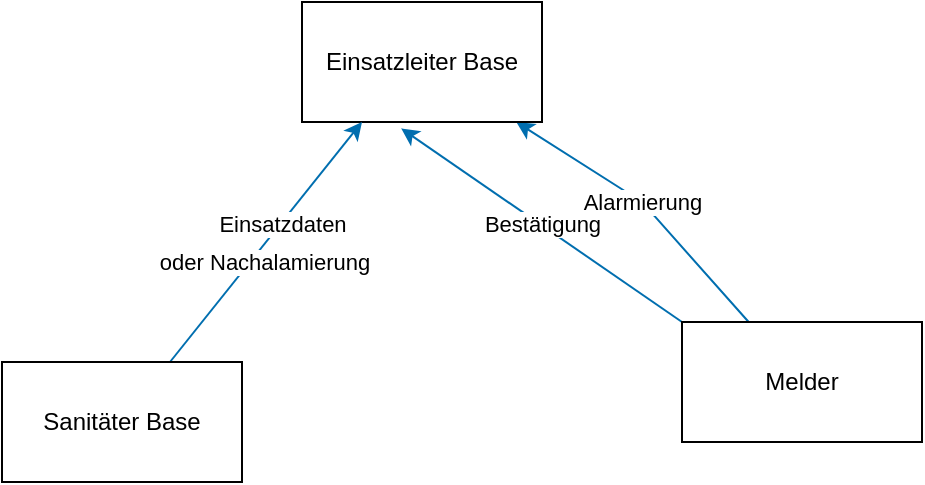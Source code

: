 <mxfile>
    <diagram id="ApUQxEEITxbKhSwNzZ4R" name="Page-1">
        <mxGraphModel dx="477" dy="268" grid="1" gridSize="10" guides="1" tooltips="1" connect="1" arrows="1" fold="1" page="1" pageScale="1" pageWidth="850" pageHeight="1100" math="0" shadow="0">
            <root>
                <mxCell id="0"/>
                <mxCell id="1" parent="0"/>
                <mxCell id="7" value="Alarmierung" style="edgeStyle=none;html=1;fillColor=#1ba1e2;strokeColor=#006EAF;" edge="1" parent="1" source="5" target="2">
                    <mxGeometry x="0.037" relative="1" as="geometry">
                        <Array as="points">
                            <mxPoint x="520" y="180"/>
                        </Array>
                        <mxPoint as="offset"/>
                    </mxGeometry>
                </mxCell>
                <mxCell id="2" value="Einsatzleiter Base" style="rounded=0;whiteSpace=wrap;html=1;" vertex="1" parent="1">
                    <mxGeometry x="350" y="80" width="120" height="60" as="geometry"/>
                </mxCell>
                <mxCell id="8" value="Bestätigung" style="edgeStyle=none;html=1;entryX=0.413;entryY=1.053;entryDx=0;entryDy=0;exitX=0;exitY=0;exitDx=0;exitDy=0;entryPerimeter=0;fillColor=#1ba1e2;strokeColor=#006EAF;" edge="1" parent="1" source="5" target="2">
                    <mxGeometry relative="1" as="geometry"/>
                </mxCell>
                <mxCell id="5" value="Melder" style="rounded=0;whiteSpace=wrap;html=1;" vertex="1" parent="1">
                    <mxGeometry x="540" y="240" width="120" height="60" as="geometry"/>
                </mxCell>
                <mxCell id="9" style="edgeStyle=none;html=1;entryX=0.25;entryY=1;entryDx=0;entryDy=0;fillColor=#1ba1e2;strokeColor=#006EAF;" edge="1" parent="1" source="6" target="2">
                    <mxGeometry relative="1" as="geometry"/>
                </mxCell>
                <mxCell id="10" value="Einsatzdaten" style="edgeLabel;html=1;align=center;verticalAlign=middle;resizable=0;points=[];" vertex="1" connectable="0" parent="9">
                    <mxGeometry x="-0.164" y="2" relative="1" as="geometry">
                        <mxPoint x="17" y="-18" as="offset"/>
                    </mxGeometry>
                </mxCell>
                <mxCell id="11" value="oder Nachalamierung" style="edgeLabel;html=1;align=center;verticalAlign=middle;resizable=0;points=[];" vertex="1" connectable="0" parent="9">
                    <mxGeometry x="-0.446" y="-1" relative="1" as="geometry">
                        <mxPoint x="19" y="-18" as="offset"/>
                    </mxGeometry>
                </mxCell>
                <mxCell id="6" value="Sanitäter Base" style="rounded=0;whiteSpace=wrap;html=1;" vertex="1" parent="1">
                    <mxGeometry x="200" y="260" width="120" height="60" as="geometry"/>
                </mxCell>
            </root>
        </mxGraphModel>
    </diagram>
</mxfile>